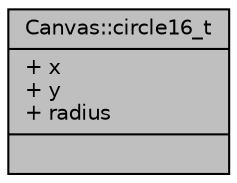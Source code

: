 digraph "Canvas::circle16_t"
{
  edge [fontname="Helvetica",fontsize="10",labelfontname="Helvetica",labelfontsize="10"];
  node [fontname="Helvetica",fontsize="10",shape=record];
  Node1 [label="{Canvas::circle16_t\n|+ x\l+ y\l+ radius\l|}",height=0.2,width=0.4,color="black", fillcolor="grey75", style="filled", fontcolor="black"];
}
